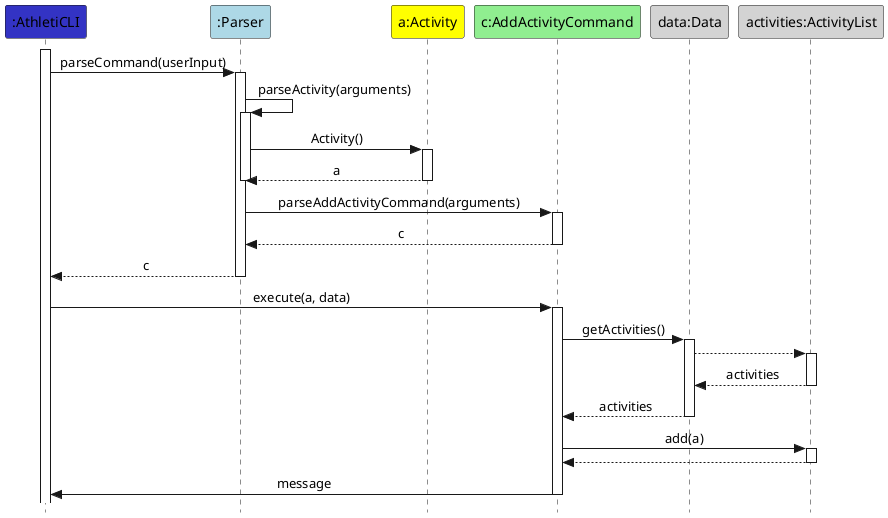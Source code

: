 @startuml
'https://plantuml.com/sequence-diagram
skinparam Style strictuml
skinparam SequenceMessageAlignment center

!define LOGIC_COLOR #3333C4
!define LOGIC_COLOR_T1 #7777DB
!define LOGIC_COLOR_T2 #5252CE
!define LOGIC_COLOR_T3 #1616B0
!define LOGIC_COLOR_T4 #101086

participant ":AthletiCLI" as AthletiCLI LOGIC_COLOR
participant ":Parser" as Parser #lightblue
participant "a:Activity" as Activity #yellow
participant "c:AddActivityCommand" as AddActivityCommand #lightgreen
participant "data:Data" as Data #lightgrey
participant "activities:ActivityList" as activities #lightgrey

AthletiCLI++
AthletiCLI -> Parser++: parseCommand(userInput)
Parser -> Parser++: parseActivity(arguments)
Parser -> Activity++: Activity()
Activity --> Parser--: a
Parser--
Parser -> AddActivityCommand++: parseAddActivityCommand(arguments)
AddActivityCommand --> Parser--: c
Parser --> AthletiCLI--: c

AthletiCLI -> AddActivityCommand++: execute(a, data)
AddActivityCommand -> Data++: getActivities()
Data --> activities++
activities --> Data--: activities

Data --> AddActivityCommand--: activities
AddActivityCommand -> activities++: add(a)
activities --> AddActivityCommand--
AddActivityCommand -> AthletiCLI--: message
@enduml


